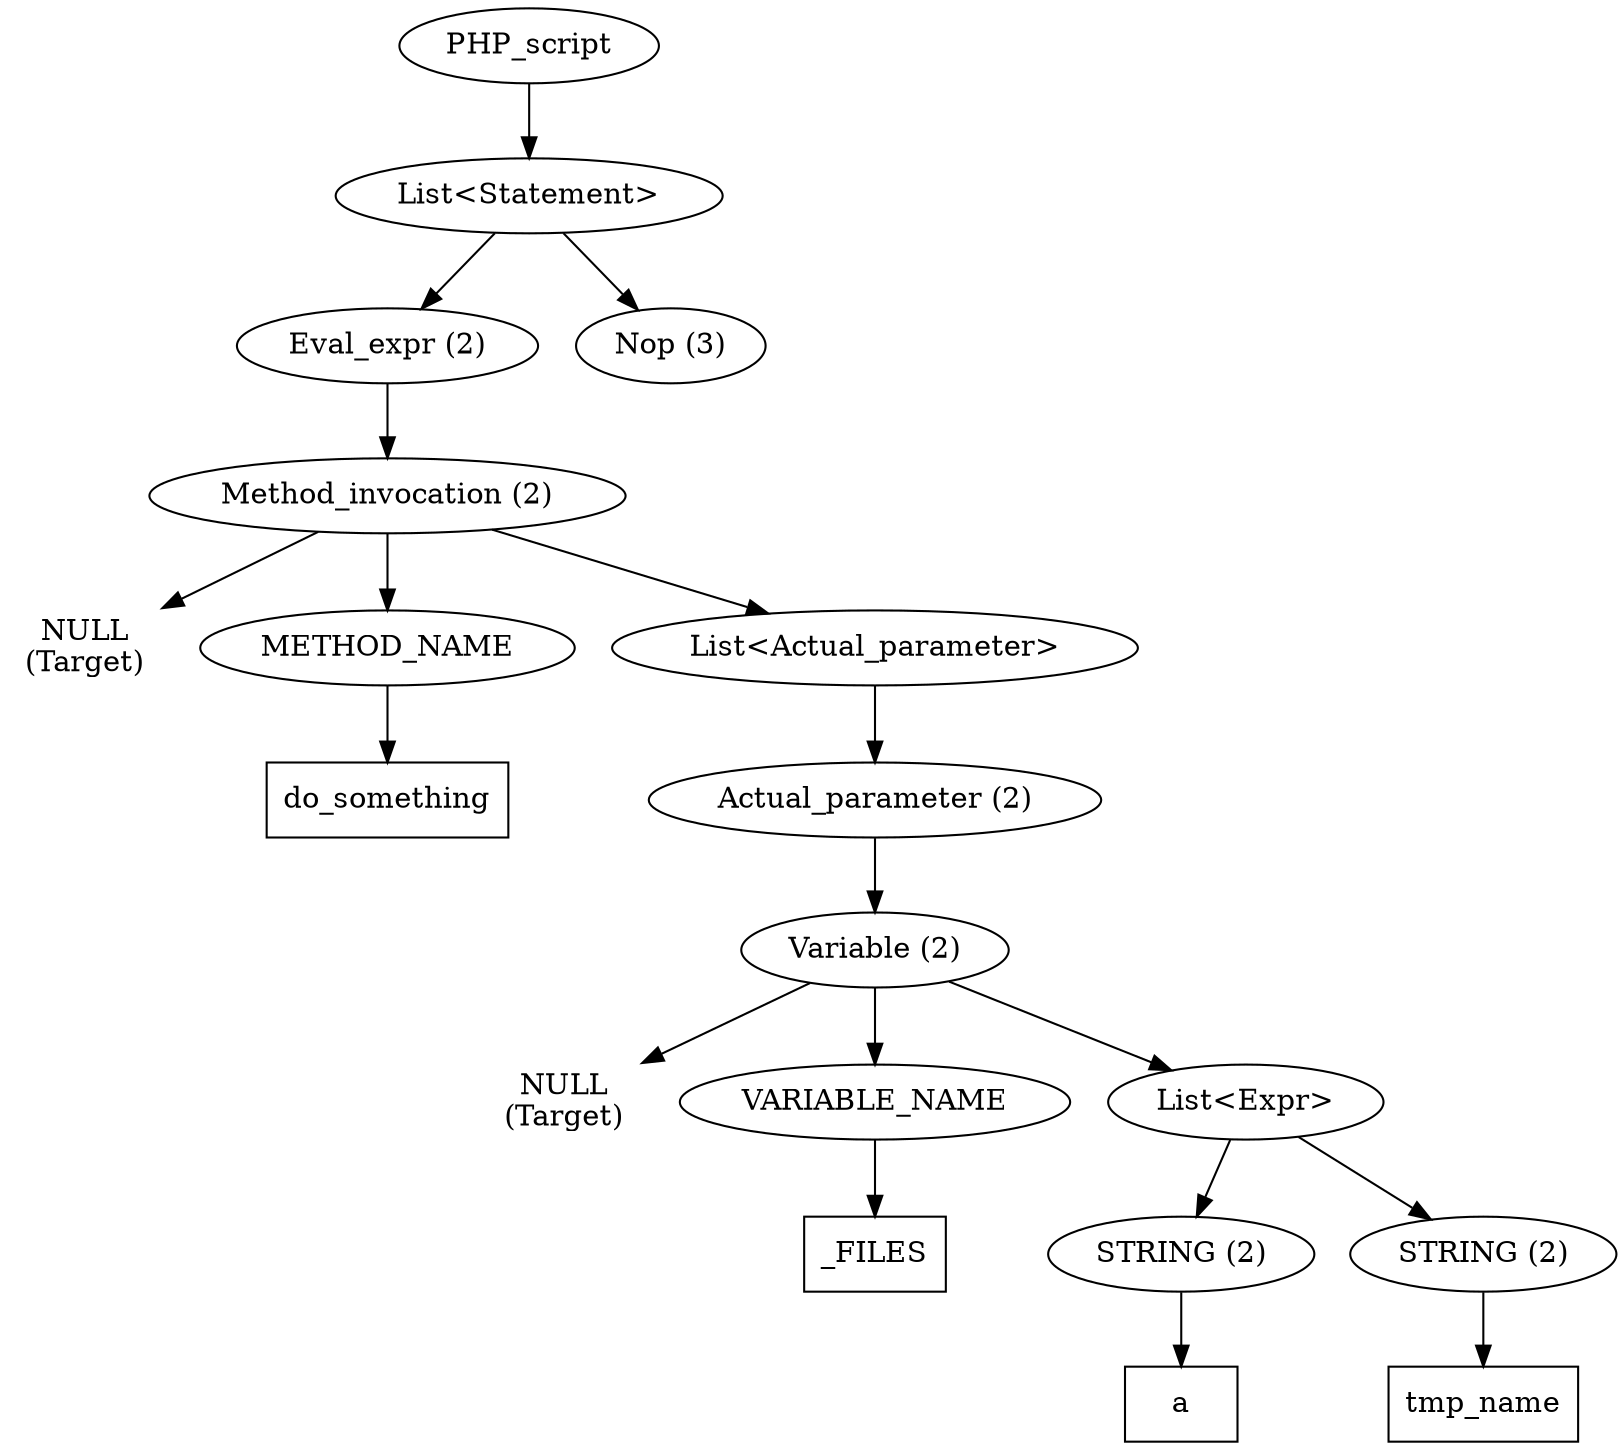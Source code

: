 /*
 * AST in dot format generated by phc -- the PHP compiler
 */

digraph AST {
ordering=out;
node_0 [label="PHP_script"];
node_1 [label="List<Statement>"];
node_0 -> node_1;
node_2 [label="Eval_expr (2)"];
node_1 -> node_2;
node_3 [label="Method_invocation (2)"];
node_2 -> node_3;
node_4 [label="NULL\n(Target)", shape=plaintext]
node_3 -> node_4;
node_5 [label="METHOD_NAME"];
node_3 -> node_5;
node_6 [label="do_something", shape=box]
node_5 -> node_6;
node_7 [label="List<Actual_parameter>"];
node_3 -> node_7;
node_8 [label="Actual_parameter (2)"];
node_7 -> node_8;
node_9 [label="Variable (2)"];
node_8 -> node_9;
node_10 [label="NULL\n(Target)", shape=plaintext]
node_9 -> node_10;
node_11 [label="VARIABLE_NAME"];
node_9 -> node_11;
node_12 [label="_FILES", shape=box]
node_11 -> node_12;
node_13 [label="List<Expr>"];
node_9 -> node_13;
node_14 [label="STRING (2)"];
node_13 -> node_14;
node_15 [label="a", shape=box]
node_14 -> node_15;
node_16 [label="STRING (2)"];
node_13 -> node_16;
node_17 [label="tmp_name", shape=box]
node_16 -> node_17;
node_18 [label="Nop (3)"];
node_1 -> node_18;
}